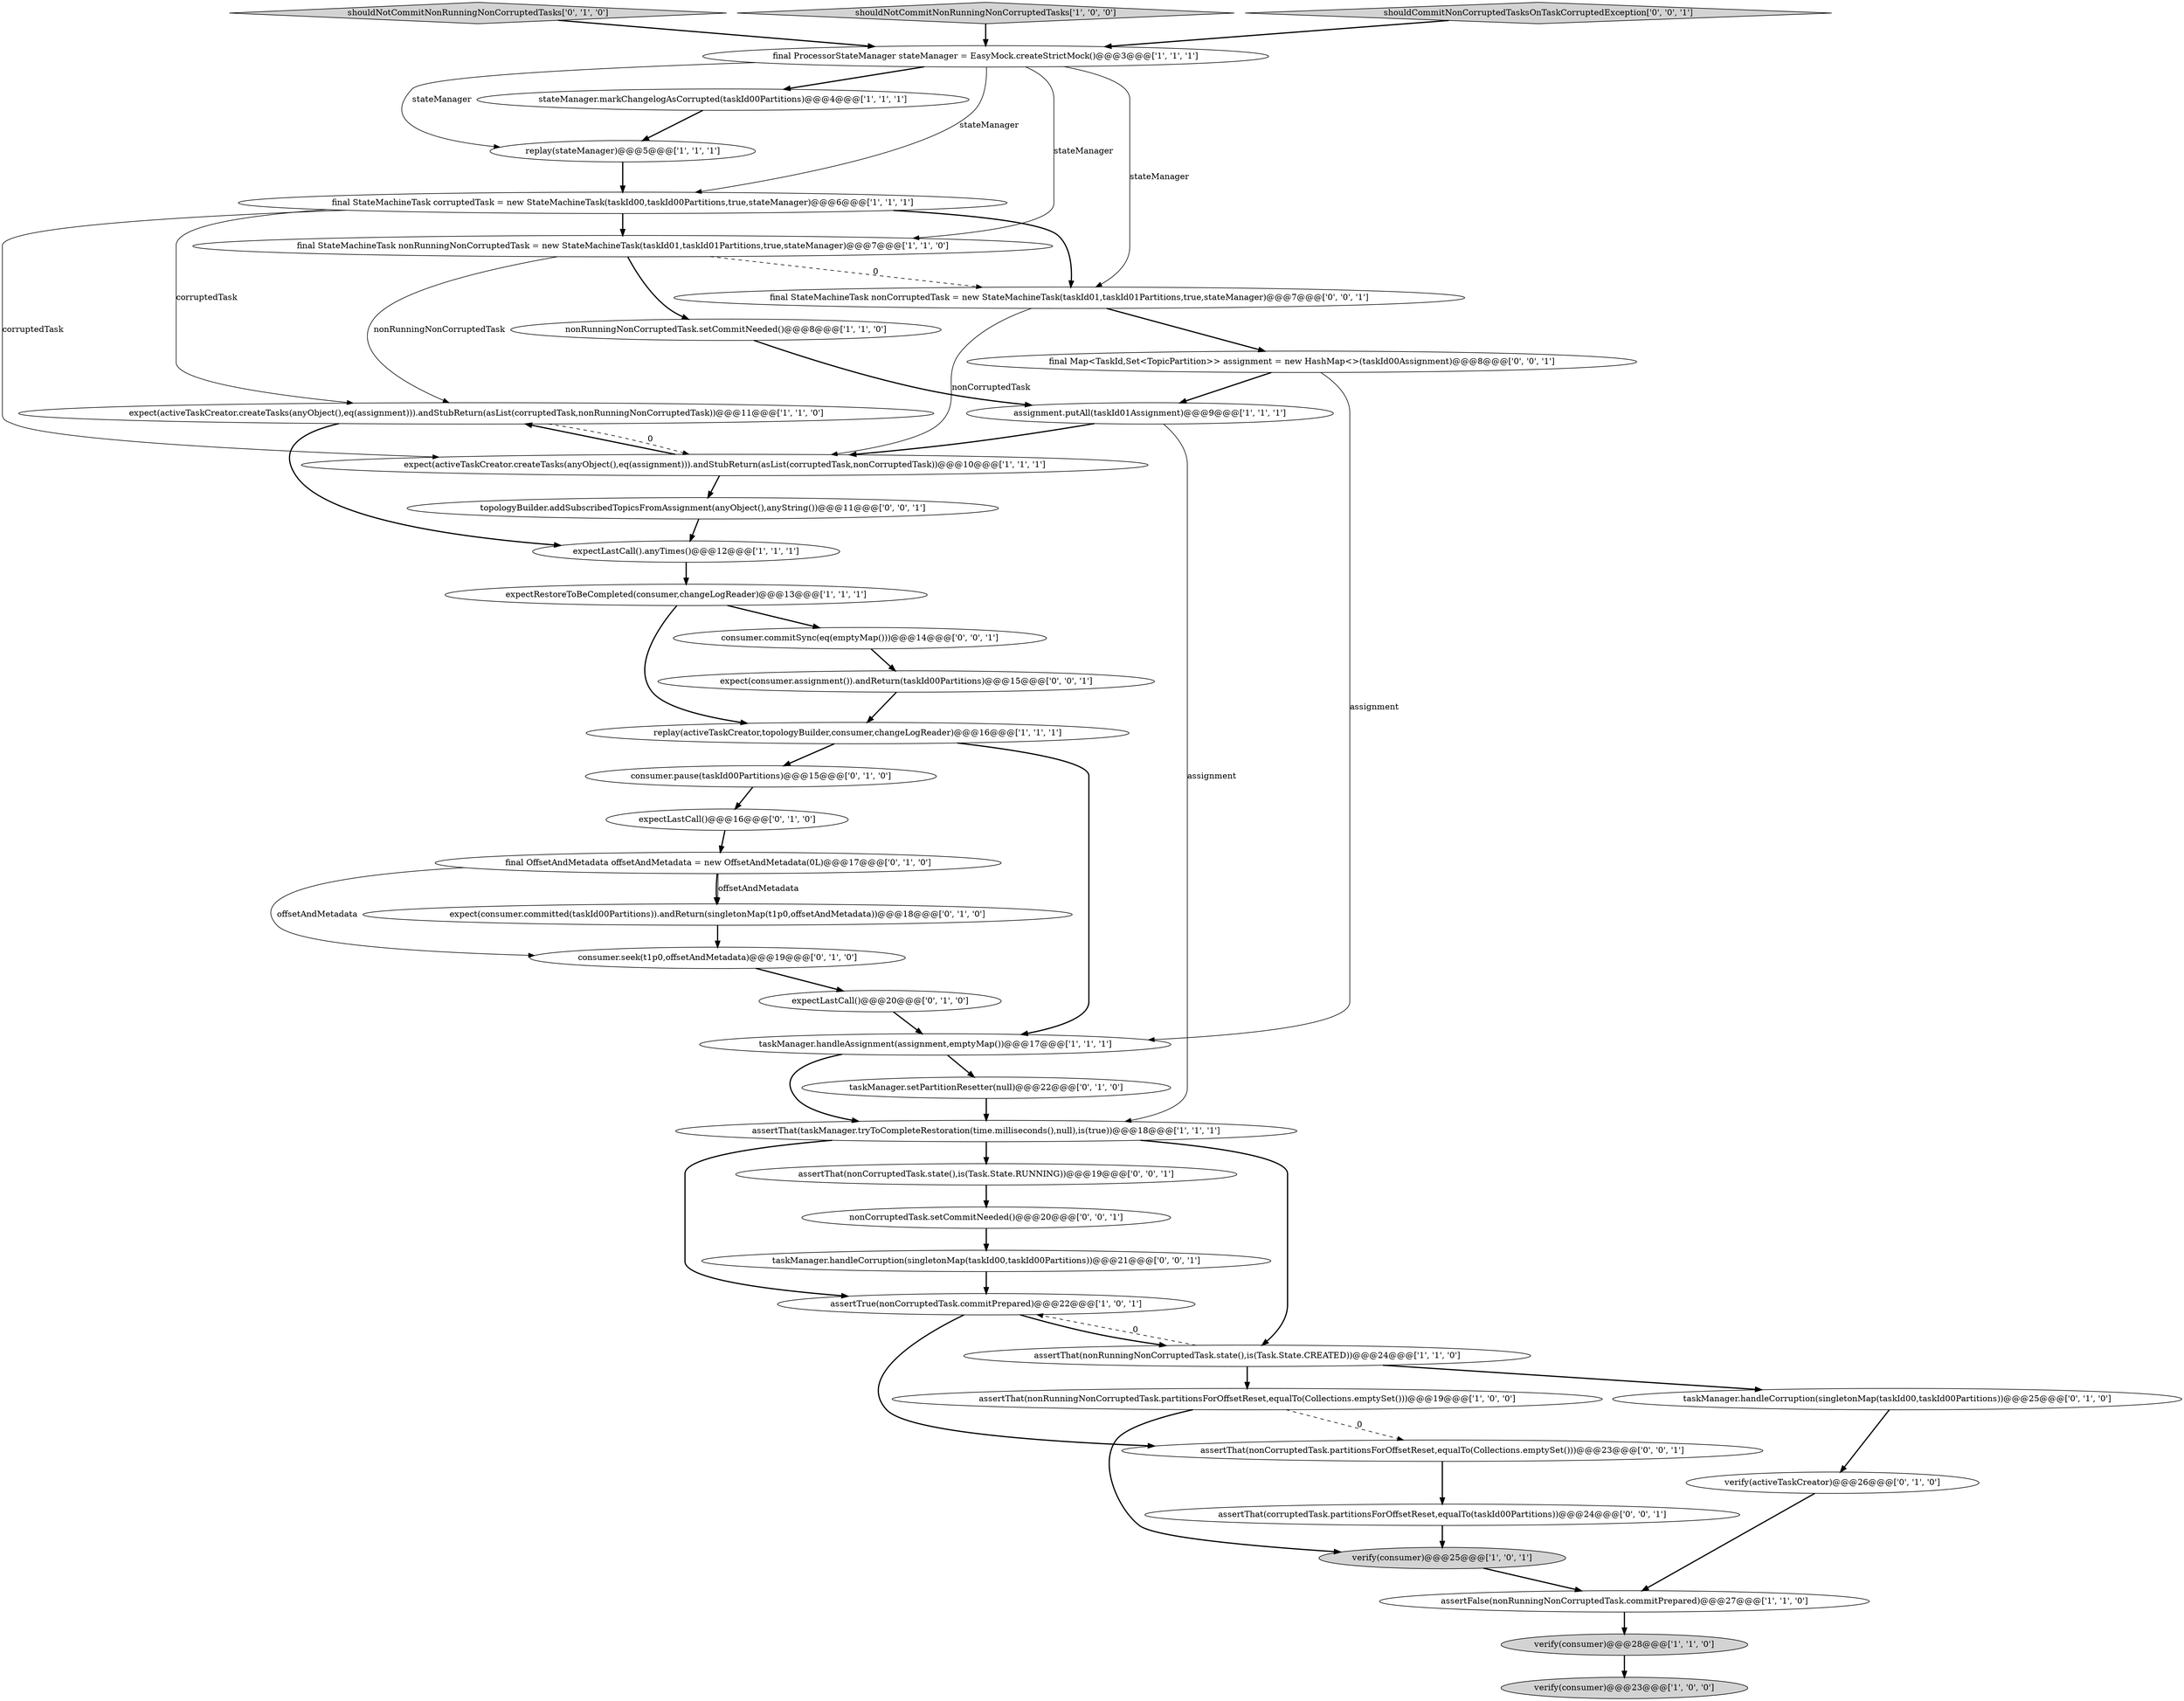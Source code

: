 digraph {
31 [style = filled, label = "shouldNotCommitNonRunningNonCorruptedTasks['0', '1', '0']", fillcolor = lightgray, shape = diamond image = "AAA0AAABBB2BBB"];
4 [style = filled, label = "verify(consumer)@@@25@@@['1', '0', '1']", fillcolor = lightgray, shape = ellipse image = "AAA0AAABBB1BBB"];
23 [style = filled, label = "consumer.seek(t1p0,offsetAndMetadata)@@@19@@@['0', '1', '0']", fillcolor = white, shape = ellipse image = "AAA1AAABBB2BBB"];
3 [style = filled, label = "assertTrue(nonCorruptedTask.commitPrepared)@@@22@@@['1', '0', '1']", fillcolor = white, shape = ellipse image = "AAA0AAABBB1BBB"];
8 [style = filled, label = "replay(stateManager)@@@5@@@['1', '1', '1']", fillcolor = white, shape = ellipse image = "AAA0AAABBB1BBB"];
25 [style = filled, label = "consumer.pause(taskId00Partitions)@@@15@@@['0', '1', '0']", fillcolor = white, shape = ellipse image = "AAA1AAABBB2BBB"];
2 [style = filled, label = "expectRestoreToBeCompleted(consumer,changeLogReader)@@@13@@@['1', '1', '1']", fillcolor = white, shape = ellipse image = "AAA0AAABBB1BBB"];
33 [style = filled, label = "expect(consumer.assignment()).andReturn(taskId00Partitions)@@@15@@@['0', '0', '1']", fillcolor = white, shape = ellipse image = "AAA0AAABBB3BBB"];
39 [style = filled, label = "nonCorruptedTask.setCommitNeeded()@@@20@@@['0', '0', '1']", fillcolor = white, shape = ellipse image = "AAA0AAABBB3BBB"];
16 [style = filled, label = "taskManager.handleAssignment(assignment,emptyMap())@@@17@@@['1', '1', '1']", fillcolor = white, shape = ellipse image = "AAA0AAABBB1BBB"];
0 [style = filled, label = "assertThat(nonRunningNonCorruptedTask.state(),is(Task.State.CREATED))@@@24@@@['1', '1', '0']", fillcolor = white, shape = ellipse image = "AAA0AAABBB1BBB"];
17 [style = filled, label = "final StateMachineTask nonRunningNonCorruptedTask = new StateMachineTask(taskId01,taskId01Partitions,true,stateManager)@@@7@@@['1', '1', '0']", fillcolor = white, shape = ellipse image = "AAA0AAABBB1BBB"];
42 [style = filled, label = "assertThat(nonCorruptedTask.state(),is(Task.State.RUNNING))@@@19@@@['0', '0', '1']", fillcolor = white, shape = ellipse image = "AAA0AAABBB3BBB"];
30 [style = filled, label = "taskManager.setPartitionResetter(null)@@@22@@@['0', '1', '0']", fillcolor = white, shape = ellipse image = "AAA1AAABBB2BBB"];
15 [style = filled, label = "shouldNotCommitNonRunningNonCorruptedTasks['1', '0', '0']", fillcolor = lightgray, shape = diamond image = "AAA0AAABBB1BBB"];
1 [style = filled, label = "assertFalse(nonRunningNonCorruptedTask.commitPrepared)@@@27@@@['1', '1', '0']", fillcolor = white, shape = ellipse image = "AAA0AAABBB1BBB"];
12 [style = filled, label = "expect(activeTaskCreator.createTasks(anyObject(),eq(assignment))).andStubReturn(asList(corruptedTask,nonRunningNonCorruptedTask))@@@11@@@['1', '1', '0']", fillcolor = white, shape = ellipse image = "AAA0AAABBB1BBB"];
37 [style = filled, label = "topologyBuilder.addSubscribedTopicsFromAssignment(anyObject(),anyString())@@@11@@@['0', '0', '1']", fillcolor = white, shape = ellipse image = "AAA0AAABBB3BBB"];
40 [style = filled, label = "taskManager.handleCorruption(singletonMap(taskId00,taskId00Partitions))@@@21@@@['0', '0', '1']", fillcolor = white, shape = ellipse image = "AAA0AAABBB3BBB"];
7 [style = filled, label = "stateManager.markChangelogAsCorrupted(taskId00Partitions)@@@4@@@['1', '1', '1']", fillcolor = white, shape = ellipse image = "AAA0AAABBB1BBB"];
38 [style = filled, label = "consumer.commitSync(eq(emptyMap()))@@@14@@@['0', '0', '1']", fillcolor = white, shape = ellipse image = "AAA0AAABBB3BBB"];
27 [style = filled, label = "expectLastCall()@@@20@@@['0', '1', '0']", fillcolor = white, shape = ellipse image = "AAA1AAABBB2BBB"];
41 [style = filled, label = "final StateMachineTask nonCorruptedTask = new StateMachineTask(taskId01,taskId01Partitions,true,stateManager)@@@7@@@['0', '0', '1']", fillcolor = white, shape = ellipse image = "AAA0AAABBB3BBB"];
19 [style = filled, label = "expectLastCall().anyTimes()@@@12@@@['1', '1', '1']", fillcolor = white, shape = ellipse image = "AAA0AAABBB1BBB"];
24 [style = filled, label = "verify(activeTaskCreator)@@@26@@@['0', '1', '0']", fillcolor = white, shape = ellipse image = "AAA0AAABBB2BBB"];
21 [style = filled, label = "assignment.putAll(taskId01Assignment)@@@9@@@['1', '1', '1']", fillcolor = white, shape = ellipse image = "AAA0AAABBB1BBB"];
34 [style = filled, label = "shouldCommitNonCorruptedTasksOnTaskCorruptedException['0', '0', '1']", fillcolor = lightgray, shape = diamond image = "AAA0AAABBB3BBB"];
22 [style = filled, label = "expectLastCall()@@@16@@@['0', '1', '0']", fillcolor = white, shape = ellipse image = "AAA1AAABBB2BBB"];
13 [style = filled, label = "final StateMachineTask corruptedTask = new StateMachineTask(taskId00,taskId00Partitions,true,stateManager)@@@6@@@['1', '1', '1']", fillcolor = white, shape = ellipse image = "AAA0AAABBB1BBB"];
14 [style = filled, label = "verify(consumer)@@@23@@@['1', '0', '0']", fillcolor = lightgray, shape = ellipse image = "AAA0AAABBB1BBB"];
32 [style = filled, label = "final Map<TaskId,Set<TopicPartition>> assignment = new HashMap<>(taskId00Assignment)@@@8@@@['0', '0', '1']", fillcolor = white, shape = ellipse image = "AAA0AAABBB3BBB"];
5 [style = filled, label = "verify(consumer)@@@28@@@['1', '1', '0']", fillcolor = lightgray, shape = ellipse image = "AAA0AAABBB1BBB"];
36 [style = filled, label = "assertThat(nonCorruptedTask.partitionsForOffsetReset,equalTo(Collections.emptySet()))@@@23@@@['0', '0', '1']", fillcolor = white, shape = ellipse image = "AAA0AAABBB3BBB"];
35 [style = filled, label = "assertThat(corruptedTask.partitionsForOffsetReset,equalTo(taskId00Partitions))@@@24@@@['0', '0', '1']", fillcolor = white, shape = ellipse image = "AAA0AAABBB3BBB"];
11 [style = filled, label = "replay(activeTaskCreator,topologyBuilder,consumer,changeLogReader)@@@16@@@['1', '1', '1']", fillcolor = white, shape = ellipse image = "AAA0AAABBB1BBB"];
18 [style = filled, label = "nonRunningNonCorruptedTask.setCommitNeeded()@@@8@@@['1', '1', '0']", fillcolor = white, shape = ellipse image = "AAA0AAABBB1BBB"];
26 [style = filled, label = "taskManager.handleCorruption(singletonMap(taskId00,taskId00Partitions))@@@25@@@['0', '1', '0']", fillcolor = white, shape = ellipse image = "AAA0AAABBB2BBB"];
28 [style = filled, label = "expect(consumer.committed(taskId00Partitions)).andReturn(singletonMap(t1p0,offsetAndMetadata))@@@18@@@['0', '1', '0']", fillcolor = white, shape = ellipse image = "AAA1AAABBB2BBB"];
29 [style = filled, label = "final OffsetAndMetadata offsetAndMetadata = new OffsetAndMetadata(0L)@@@17@@@['0', '1', '0']", fillcolor = white, shape = ellipse image = "AAA1AAABBB2BBB"];
9 [style = filled, label = "assertThat(taskManager.tryToCompleteRestoration(time.milliseconds(),null),is(true))@@@18@@@['1', '1', '1']", fillcolor = white, shape = ellipse image = "AAA0AAABBB1BBB"];
6 [style = filled, label = "final ProcessorStateManager stateManager = EasyMock.createStrictMock()@@@3@@@['1', '1', '1']", fillcolor = white, shape = ellipse image = "AAA0AAABBB1BBB"];
10 [style = filled, label = "expect(activeTaskCreator.createTasks(anyObject(),eq(assignment))).andStubReturn(asList(corruptedTask,nonCorruptedTask))@@@10@@@['1', '1', '1']", fillcolor = white, shape = ellipse image = "AAA0AAABBB1BBB"];
20 [style = filled, label = "assertThat(nonRunningNonCorruptedTask.partitionsForOffsetReset,equalTo(Collections.emptySet()))@@@19@@@['1', '0', '0']", fillcolor = white, shape = ellipse image = "AAA0AAABBB1BBB"];
11->25 [style = bold, label=""];
22->29 [style = bold, label=""];
21->9 [style = solid, label="assignment"];
5->14 [style = bold, label=""];
26->24 [style = bold, label=""];
42->39 [style = bold, label=""];
29->28 [style = solid, label="offsetAndMetadata"];
6->13 [style = solid, label="stateManager"];
10->37 [style = bold, label=""];
7->8 [style = bold, label=""];
9->42 [style = bold, label=""];
35->4 [style = bold, label=""];
32->16 [style = solid, label="assignment"];
34->6 [style = bold, label=""];
2->11 [style = bold, label=""];
13->17 [style = bold, label=""];
17->41 [style = dashed, label="0"];
33->11 [style = bold, label=""];
20->4 [style = bold, label=""];
29->28 [style = bold, label=""];
9->3 [style = bold, label=""];
30->9 [style = bold, label=""];
41->32 [style = bold, label=""];
28->23 [style = bold, label=""];
0->3 [style = dashed, label="0"];
29->23 [style = solid, label="offsetAndMetadata"];
11->16 [style = bold, label=""];
9->0 [style = bold, label=""];
17->12 [style = solid, label="nonRunningNonCorruptedTask"];
15->6 [style = bold, label=""];
21->10 [style = bold, label=""];
13->41 [style = bold, label=""];
4->1 [style = bold, label=""];
27->16 [style = bold, label=""];
32->21 [style = bold, label=""];
24->1 [style = bold, label=""];
10->12 [style = bold, label=""];
13->12 [style = solid, label="corruptedTask"];
13->10 [style = solid, label="corruptedTask"];
41->10 [style = solid, label="nonCorruptedTask"];
0->20 [style = bold, label=""];
6->8 [style = solid, label="stateManager"];
37->19 [style = bold, label=""];
12->10 [style = dashed, label="0"];
31->6 [style = bold, label=""];
3->0 [style = bold, label=""];
6->17 [style = solid, label="stateManager"];
0->26 [style = bold, label=""];
12->19 [style = bold, label=""];
8->13 [style = bold, label=""];
1->5 [style = bold, label=""];
3->36 [style = bold, label=""];
18->21 [style = bold, label=""];
20->36 [style = dashed, label="0"];
39->40 [style = bold, label=""];
38->33 [style = bold, label=""];
19->2 [style = bold, label=""];
16->30 [style = bold, label=""];
6->7 [style = bold, label=""];
6->41 [style = solid, label="stateManager"];
40->3 [style = bold, label=""];
25->22 [style = bold, label=""];
2->38 [style = bold, label=""];
36->35 [style = bold, label=""];
23->27 [style = bold, label=""];
16->9 [style = bold, label=""];
17->18 [style = bold, label=""];
}
